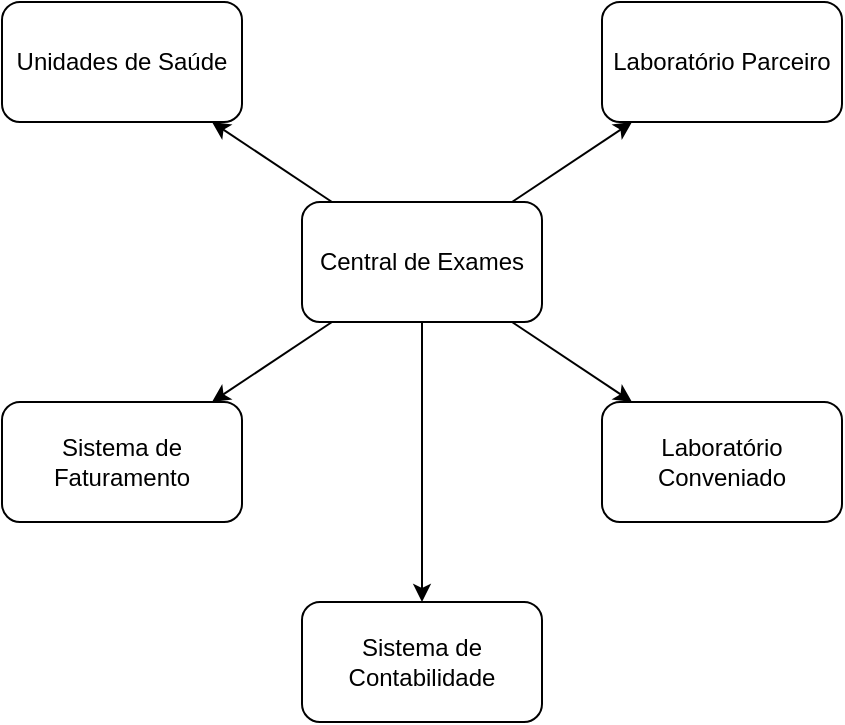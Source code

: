 <mxfile>
  <diagram name="Context Map">
    <!-- Diagrama do Mapa de Contexto -->
    <mxGraphModel dx="1000" dy="1000" grid="1" gridSize="10" guides="1" tooltips="1" connect="1" arrows="1" fold="1" page="1" pageScale="1" pageWidth="827" pageHeight="1169" math="0" shadow="0">
      <root>
        <mxCell id="0" />
        <mxCell id="1" parent="0" />
        <!-- Adicione os elementos do diagrama aqui -->
        <mxCell id="2" value="Central de Exames" style="rounded=1;whiteSpace=wrap;html=1;" vertex="1" parent="1">
          <mxGeometry x="200" y="150" width="120" height="60" as="geometry" />
        </mxCell>
        <mxCell id="3" value="Unidades de Saúde" style="rounded=1;whiteSpace=wrap;html=1;" vertex="1" parent="1">
          <mxGeometry x="50" y="50" width="120" height="60" as="geometry" />
        </mxCell>
        <mxCell id="4" value="Laboratório Parceiro" style="rounded=1;whiteSpace=wrap;html=1;" vertex="1" parent="1">
          <mxGeometry x="350" y="50" width="120" height="60" as="geometry" />
        </mxCell>
        <mxCell id="5" value="Laboratório Conveniado" style="rounded=1;whiteSpace=wrap;html=1;" vertex="1" parent="1">
          <mxGeometry x="350" y="250" width="120" height="60" as="geometry" />
        </mxCell>
        <mxCell id="6" value="Sistema de Faturamento" style="rounded=1;whiteSpace=wrap;html=1;" vertex="1" parent="1">
          <mxGeometry x="50" y="250" width="120" height="60" as="geometry" />
        </mxCell>
        <mxCell id="7" value="Sistema de Contabilidade" style="rounded=1;whiteSpace=wrap;html=1;" vertex="1" parent="1">
          <mxGeometry x="200" y="350" width="120" height="60" as="geometry" />
        </mxCell>
        <mxCell id="8" edge="1" parent="1" source="2" target="3">
          <mxGeometry relative="1" as="geometry" />
        </mxCell>
        <mxCell id="9" edge="1" parent="1" source="2" target="4">
          <mxGeometry relative="1" as="geometry" />
        </mxCell>
        <mxCell id="10" edge="1" parent="1" source="2" target="5">
          <mxGeometry relative="1" as="geometry" />
        </mxCell>
        <mxCell id="11" edge="1" parent="1" source="2" target="6">
          <mxGeometry relative="1" as="geometry" />
        </mxCell>
        <mxCell id="12" edge="1" parent="1" source="2" target="7">
          <mxGeometry relative="1" as="geometry" />
        </mxCell>
      </root>
    </mxGraphModel>
  </diagram>
</mxfile>
